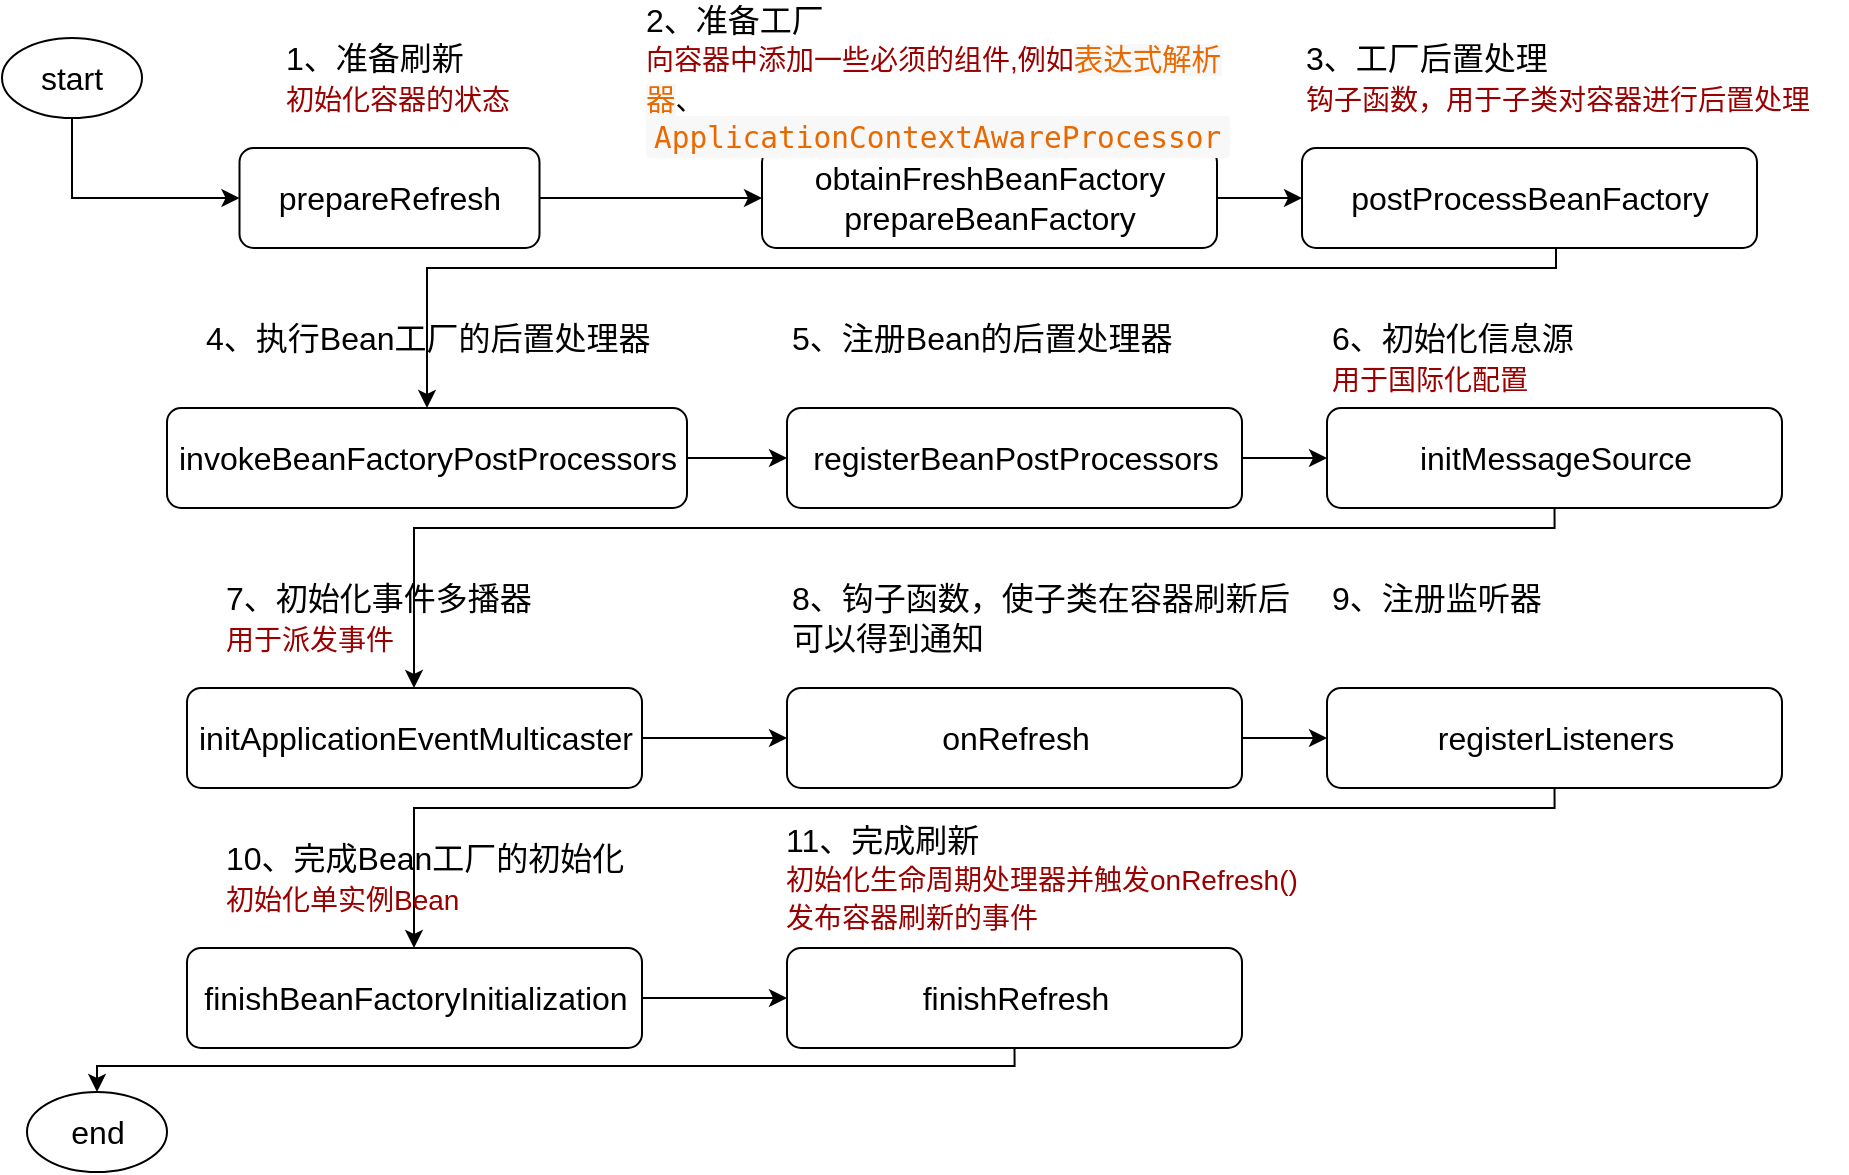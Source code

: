 <mxfile version="13.1.3">
    <diagram id="6hGFLwfOUW9BJ-s0fimq" name="Page-1">
        <mxGraphModel dx="1274" dy="577" grid="0" gridSize="10" guides="1" tooltips="1" connect="1" arrows="1" fold="1" page="1" pageScale="1" pageWidth="1169" pageHeight="1654" math="0" shadow="0">
            <root>
                <mxCell id="0"/>
                <mxCell id="1" parent="0"/>
                <mxCell id="15" style="edgeStyle=orthogonalEdgeStyle;rounded=0;orthogonalLoop=1;jettySize=auto;html=1;exitX=0.5;exitY=1;exitDx=0;exitDy=0;exitPerimeter=0;fontSize=16;entryX=0;entryY=0.5;entryDx=0;entryDy=0;" edge="1" parent="1" source="2" target="3">
                    <mxGeometry relative="1" as="geometry"/>
                </mxCell>
                <mxCell id="2" value="start" style="strokeWidth=1;html=1;shape=mxgraph.flowchart.start_1;whiteSpace=wrap;fontSize=16;" vertex="1" parent="1">
                    <mxGeometry x="40" y="45" width="70" height="40" as="geometry"/>
                </mxCell>
                <mxCell id="16" style="edgeStyle=orthogonalEdgeStyle;rounded=0;orthogonalLoop=1;jettySize=auto;html=1;exitX=1;exitY=0.5;exitDx=0;exitDy=0;fontSize=16;" edge="1" parent="1" source="3" target="4">
                    <mxGeometry relative="1" as="geometry"/>
                </mxCell>
                <mxCell id="3" value="prepareRefresh" style="rounded=1;whiteSpace=wrap;html=1;absoluteArcSize=1;arcSize=14;strokeWidth=1;fontSize=16;" vertex="1" parent="1">
                    <mxGeometry x="158.75" y="100" width="150" height="50" as="geometry"/>
                </mxCell>
                <mxCell id="17" style="edgeStyle=orthogonalEdgeStyle;rounded=0;orthogonalLoop=1;jettySize=auto;html=1;exitX=1;exitY=0.5;exitDx=0;exitDy=0;entryX=0;entryY=0.5;entryDx=0;entryDy=0;fontSize=16;" edge="1" parent="1" source="4" target="5">
                    <mxGeometry relative="1" as="geometry"/>
                </mxCell>
                <mxCell id="4" value="obtainFreshBeanFactory&lt;br&gt;prepareBeanFactory" style="rounded=1;whiteSpace=wrap;html=1;absoluteArcSize=1;arcSize=14;strokeWidth=1;fontSize=16;" vertex="1" parent="1">
                    <mxGeometry x="420" y="100" width="227.5" height="50" as="geometry"/>
                </mxCell>
                <mxCell id="18" style="edgeStyle=orthogonalEdgeStyle;rounded=0;orthogonalLoop=1;jettySize=auto;html=1;entryX=0.5;entryY=0;entryDx=0;entryDy=0;fontSize=16;" edge="1" parent="1" source="5" target="6">
                    <mxGeometry relative="1" as="geometry">
                        <mxPoint x="816.25" y="200" as="sourcePoint"/>
                        <Array as="points">
                            <mxPoint x="817" y="160"/>
                            <mxPoint x="253" y="160"/>
                        </Array>
                    </mxGeometry>
                </mxCell>
                <mxCell id="5" value="postProcessBeanFactory" style="rounded=1;whiteSpace=wrap;html=1;absoluteArcSize=1;arcSize=14;strokeWidth=1;fontSize=16;" vertex="1" parent="1">
                    <mxGeometry x="690" y="100" width="227.5" height="50" as="geometry"/>
                </mxCell>
                <mxCell id="19" style="edgeStyle=orthogonalEdgeStyle;rounded=0;orthogonalLoop=1;jettySize=auto;html=1;exitX=1;exitY=0.5;exitDx=0;exitDy=0;entryX=0;entryY=0.5;entryDx=0;entryDy=0;fontSize=16;" edge="1" parent="1" source="6" target="7">
                    <mxGeometry relative="1" as="geometry"/>
                </mxCell>
                <mxCell id="6" value="invokeBeanFactoryPostProcessors" style="rounded=1;whiteSpace=wrap;html=1;absoluteArcSize=1;arcSize=14;strokeWidth=1;fontSize=16;" vertex="1" parent="1">
                    <mxGeometry x="122.5" y="230" width="260" height="50" as="geometry"/>
                </mxCell>
                <mxCell id="20" style="edgeStyle=orthogonalEdgeStyle;rounded=0;orthogonalLoop=1;jettySize=auto;html=1;exitX=1;exitY=0.5;exitDx=0;exitDy=0;fontSize=16;entryX=0;entryY=0.5;entryDx=0;entryDy=0;" edge="1" parent="1" source="7" target="8">
                    <mxGeometry relative="1" as="geometry"/>
                </mxCell>
                <mxCell id="7" value="registerBeanPostProcessors" style="rounded=1;whiteSpace=wrap;html=1;absoluteArcSize=1;arcSize=14;strokeWidth=1;fontSize=16;" vertex="1" parent="1">
                    <mxGeometry x="432.5" y="230" width="227.5" height="50" as="geometry"/>
                </mxCell>
                <mxCell id="26" style="edgeStyle=orthogonalEdgeStyle;rounded=0;orthogonalLoop=1;jettySize=auto;html=1;exitX=0.5;exitY=1;exitDx=0;exitDy=0;fontSize=16;" edge="1" parent="1" source="8" target="9">
                    <mxGeometry relative="1" as="geometry">
                        <Array as="points">
                            <mxPoint x="816" y="290"/>
                            <mxPoint x="246" y="290"/>
                        </Array>
                    </mxGeometry>
                </mxCell>
                <mxCell id="8" value="initMessageSource" style="rounded=1;whiteSpace=wrap;html=1;absoluteArcSize=1;arcSize=14;strokeWidth=1;fontSize=16;" vertex="1" parent="1">
                    <mxGeometry x="702.5" y="230" width="227.5" height="50" as="geometry"/>
                </mxCell>
                <mxCell id="27" style="edgeStyle=orthogonalEdgeStyle;rounded=0;orthogonalLoop=1;jettySize=auto;html=1;exitX=1;exitY=0.5;exitDx=0;exitDy=0;fontSize=16;" edge="1" parent="1" source="9" target="10">
                    <mxGeometry relative="1" as="geometry"/>
                </mxCell>
                <mxCell id="9" value="initApplicationEventMulticaster" style="rounded=1;whiteSpace=wrap;html=1;absoluteArcSize=1;arcSize=14;strokeWidth=1;fontSize=16;" vertex="1" parent="1">
                    <mxGeometry x="132.5" y="370" width="227.5" height="50" as="geometry"/>
                </mxCell>
                <mxCell id="28" style="edgeStyle=orthogonalEdgeStyle;rounded=0;orthogonalLoop=1;jettySize=auto;html=1;exitX=1;exitY=0.5;exitDx=0;exitDy=0;fontSize=16;" edge="1" parent="1" source="10" target="11">
                    <mxGeometry relative="1" as="geometry"/>
                </mxCell>
                <mxCell id="10" value="onRefresh" style="rounded=1;whiteSpace=wrap;html=1;absoluteArcSize=1;arcSize=14;strokeWidth=1;fontSize=16;" vertex="1" parent="1">
                    <mxGeometry x="432.5" y="370" width="227.5" height="50" as="geometry"/>
                </mxCell>
                <mxCell id="29" style="edgeStyle=orthogonalEdgeStyle;rounded=0;orthogonalLoop=1;jettySize=auto;html=1;exitX=0.5;exitY=1;exitDx=0;exitDy=0;fontSize=16;" edge="1" parent="1" source="11" target="12">
                    <mxGeometry relative="1" as="geometry">
                        <Array as="points">
                            <mxPoint x="816" y="430"/>
                            <mxPoint x="246" y="430"/>
                        </Array>
                    </mxGeometry>
                </mxCell>
                <mxCell id="11" value="registerListeners" style="rounded=1;whiteSpace=wrap;html=1;absoluteArcSize=1;arcSize=14;strokeWidth=1;fontSize=16;" vertex="1" parent="1">
                    <mxGeometry x="702.5" y="370" width="227.5" height="50" as="geometry"/>
                </mxCell>
                <mxCell id="30" style="edgeStyle=orthogonalEdgeStyle;rounded=0;orthogonalLoop=1;jettySize=auto;html=1;exitX=1;exitY=0.5;exitDx=0;exitDy=0;entryX=0;entryY=0.5;entryDx=0;entryDy=0;fontSize=16;" edge="1" parent="1" source="12" target="13">
                    <mxGeometry relative="1" as="geometry"/>
                </mxCell>
                <mxCell id="12" value="finishBeanFactoryInitialization" style="rounded=1;whiteSpace=wrap;html=1;absoluteArcSize=1;arcSize=14;strokeWidth=1;fontSize=16;" vertex="1" parent="1">
                    <mxGeometry x="132.5" y="500" width="227.5" height="50" as="geometry"/>
                </mxCell>
                <mxCell id="51" style="edgeStyle=orthogonalEdgeStyle;rounded=0;orthogonalLoop=1;jettySize=auto;html=1;exitX=0.5;exitY=1;exitDx=0;exitDy=0;entryX=0.5;entryY=0;entryDx=0;entryDy=0;entryPerimeter=0;fontSize=16;" edge="1" parent="1" source="13" target="14">
                    <mxGeometry relative="1" as="geometry">
                        <Array as="points">
                            <mxPoint x="546" y="559"/>
                            <mxPoint x="88" y="559"/>
                        </Array>
                    </mxGeometry>
                </mxCell>
                <mxCell id="13" value="finishRefresh" style="rounded=1;whiteSpace=wrap;html=1;absoluteArcSize=1;arcSize=14;strokeWidth=1;fontSize=16;" vertex="1" parent="1">
                    <mxGeometry x="432.5" y="500" width="227.5" height="50" as="geometry"/>
                </mxCell>
                <mxCell id="14" value="end" style="strokeWidth=1;html=1;shape=mxgraph.flowchart.start_1;whiteSpace=wrap;fontSize=16;" vertex="1" parent="1">
                    <mxGeometry x="52.5" y="572" width="70" height="40" as="geometry"/>
                </mxCell>
                <mxCell id="32" value="1、准备刷新&lt;br&gt;&lt;font style=&quot;font-size: 14px&quot; color=&quot;#990000&quot;&gt;初始化容器的状态&lt;/font&gt;" style="text;html=1;strokeColor=none;fillColor=none;align=left;verticalAlign=middle;whiteSpace=wrap;rounded=0;fontSize=16;" vertex="1" parent="1">
                    <mxGeometry x="180" y="60" width="140" height="10" as="geometry"/>
                </mxCell>
                <mxCell id="33" value="2、准备工厂&lt;br&gt;&lt;font style=&quot;font-size: 14px&quot; color=&quot;#990000&quot;&gt;向容器中添加一些必须的组件,例如&lt;/font&gt;&lt;font style=&quot;font-size: 14px&quot;&gt;&lt;span style=&quot;color: rgb(233 , 105 , 0) ; font-size: 14.72px ; word-spacing: 0.8px ; background-color: rgb(248 , 248 , 248)&quot;&gt;表达式解析器&lt;/span&gt;、&lt;/font&gt;&lt;code style=&quot;box-sizing: border-box ; padding: 2px 4px ; border-radius: 2px ; font-size: 0.92rem ; color: rgb(233 , 105 , 0) ; background-color: rgb(248 , 248 , 248) ; word-spacing: 0.8px&quot;&gt;ApplicationContextAwareProcessor&lt;/code&gt;" style="text;html=1;strokeColor=none;fillColor=none;align=left;verticalAlign=middle;whiteSpace=wrap;rounded=0;fontSize=16;" vertex="1" parent="1">
                    <mxGeometry x="360" y="60" width="140" height="10" as="geometry"/>
                </mxCell>
                <mxCell id="34" value="3、工厂后置处理&lt;br&gt;&lt;font style=&quot;font-size: 14px&quot; color=&quot;#990000&quot;&gt;钩子函数，用于子类对容器进行后置处理&lt;/font&gt;" style="text;html=1;strokeColor=none;fillColor=none;align=left;verticalAlign=middle;whiteSpace=wrap;rounded=0;fontSize=16;" vertex="1" parent="1">
                    <mxGeometry x="690" y="60" width="260" height="10" as="geometry"/>
                </mxCell>
                <mxCell id="35" value="4、执行Bean工厂的后置处理器" style="text;html=1;strokeColor=none;fillColor=none;align=left;verticalAlign=middle;whiteSpace=wrap;rounded=0;fontSize=16;" vertex="1" parent="1">
                    <mxGeometry x="140" y="190" width="260" height="10" as="geometry"/>
                </mxCell>
                <mxCell id="41" value="5、注册Bean的后置处理器" style="text;html=1;strokeColor=none;fillColor=none;align=left;verticalAlign=middle;whiteSpace=wrap;rounded=0;fontSize=16;" vertex="1" parent="1">
                    <mxGeometry x="432.5" y="190" width="260" height="10" as="geometry"/>
                </mxCell>
                <mxCell id="43" value="6、初始化信息源&lt;br&gt;&lt;font style=&quot;font-size: 14px&quot; color=&quot;#990000&quot;&gt;用于国际化配置&lt;/font&gt;" style="text;html=1;strokeColor=none;fillColor=none;align=left;verticalAlign=middle;whiteSpace=wrap;rounded=0;fontSize=16;" vertex="1" parent="1">
                    <mxGeometry x="702.5" y="200" width="260" height="10" as="geometry"/>
                </mxCell>
                <mxCell id="45" value="7、初始化事件多播器&lt;br&gt;&lt;font style=&quot;font-size: 14px&quot; color=&quot;#990000&quot;&gt;用于派发事件&lt;/font&gt;" style="text;html=1;strokeColor=none;fillColor=none;align=left;verticalAlign=middle;whiteSpace=wrap;rounded=0;fontSize=16;" vertex="1" parent="1">
                    <mxGeometry x="150" y="330" width="260" height="10" as="geometry"/>
                </mxCell>
                <mxCell id="46" value="8、钩子函数，使子类在容器刷新后可以得到通知" style="text;html=1;strokeColor=none;fillColor=none;align=left;verticalAlign=middle;whiteSpace=wrap;rounded=0;fontSize=16;" vertex="1" parent="1">
                    <mxGeometry x="432.5" y="330" width="260" height="10" as="geometry"/>
                </mxCell>
                <mxCell id="48" value="9、注册监听器" style="text;html=1;strokeColor=none;fillColor=none;align=left;verticalAlign=middle;whiteSpace=wrap;rounded=0;fontSize=16;" vertex="1" parent="1">
                    <mxGeometry x="702.5" y="320" width="260" height="10" as="geometry"/>
                </mxCell>
                <mxCell id="49" value="10、完成Bean工厂的初始化&lt;br&gt;&lt;font style=&quot;font-size: 14px&quot; color=&quot;#990000&quot;&gt;初始化单实例Bean&lt;/font&gt;" style="text;html=1;strokeColor=none;fillColor=none;align=left;verticalAlign=middle;whiteSpace=wrap;rounded=0;fontSize=16;" vertex="1" parent="1">
                    <mxGeometry x="150" y="460" width="260" height="10" as="geometry"/>
                </mxCell>
                <mxCell id="50" value="11、完成刷新&lt;br&gt;&lt;font style=&quot;font-size: 14px&quot; color=&quot;#990000&quot;&gt;初始化生命周期处理器并触发&lt;/font&gt;&lt;font color=&quot;#990000&quot;&gt;&lt;span style=&quot;font-size: 14px&quot;&gt;onRefresh()&lt;br&gt;发布容器刷新的事件&lt;br&gt;&lt;/span&gt;&lt;/font&gt;" style="text;html=1;strokeColor=none;fillColor=none;align=left;verticalAlign=middle;whiteSpace=wrap;rounded=0;fontSize=16;" vertex="1" parent="1">
                    <mxGeometry x="430" y="460" width="260" height="10" as="geometry"/>
                </mxCell>
            </root>
        </mxGraphModel>
    </diagram>
</mxfile>